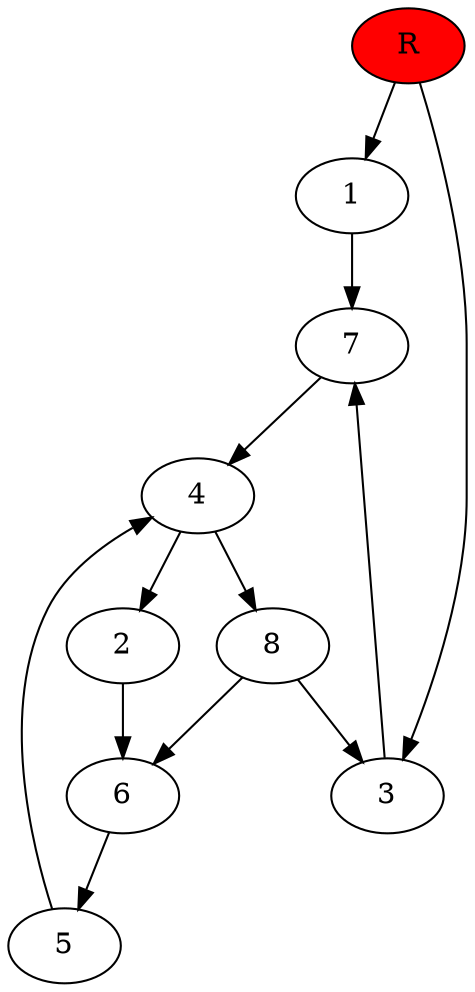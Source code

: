 digraph prb25573 {
	1
	2
	3
	4
	5
	6
	7
	8
	R [fillcolor="#ff0000" style=filled]
	1 -> 7
	2 -> 6
	3 -> 7
	4 -> 2
	4 -> 8
	5 -> 4
	6 -> 5
	7 -> 4
	8 -> 3
	8 -> 6
	R -> 1
	R -> 3
}
